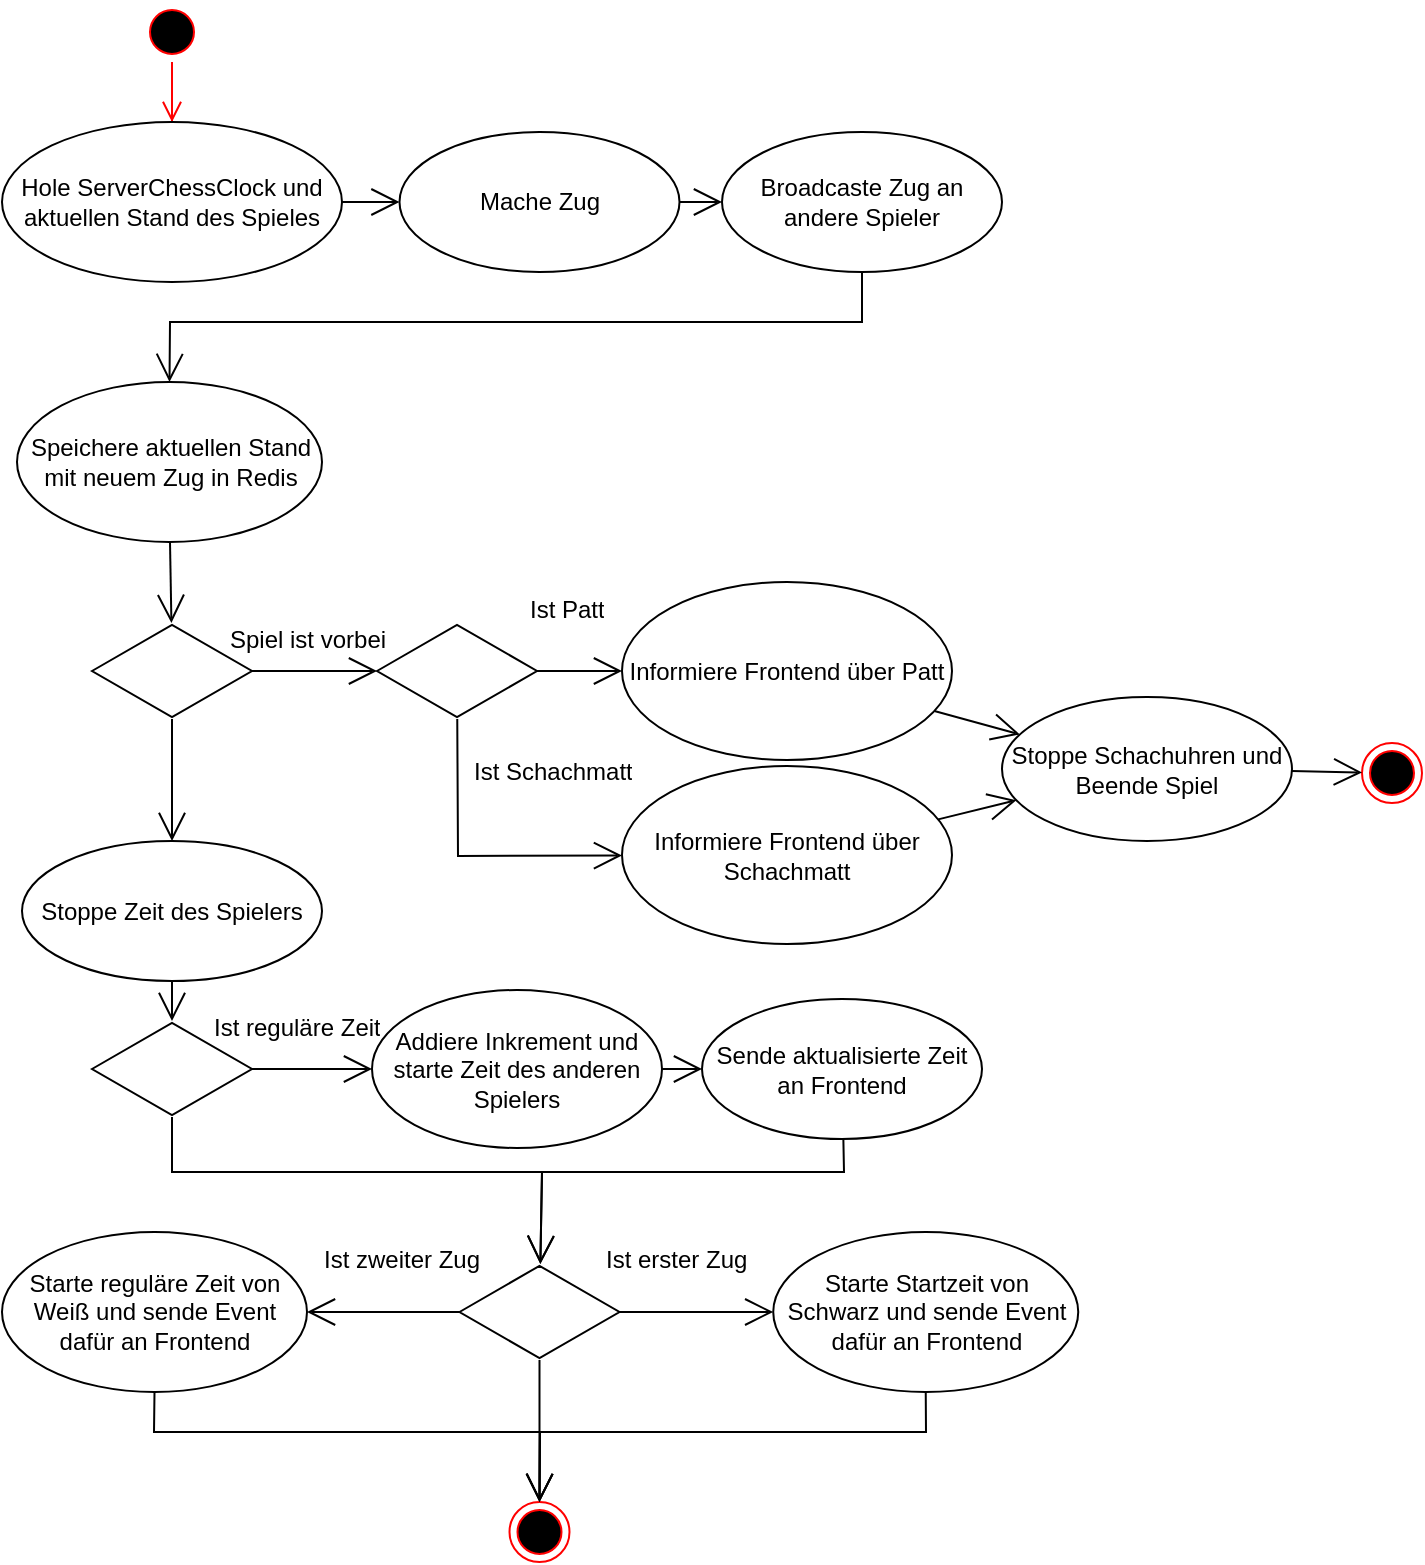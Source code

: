 <mxfile version="21.2.9" type="device">
  <diagram name="Page-1" id="0783ab3e-0a74-02c8-0abd-f7b4e66b4bec">
    <mxGraphModel dx="538" dy="277" grid="1" gridSize="10" guides="1" tooltips="1" connect="1" arrows="1" fold="1" page="1" pageScale="1" pageWidth="600" pageHeight="1070" background="none" math="0" shadow="0">
      <root>
        <mxCell id="0" />
        <mxCell id="1" parent="0" />
        <mxCell id="wbuntGqTaFYtr3KhO8sW-3" value="" style="ellipse;html=1;shape=startState;fillColor=#000000;strokeColor=#ff0000;" parent="1" vertex="1">
          <mxGeometry x="70" y="10" width="30" height="30" as="geometry" />
        </mxCell>
        <mxCell id="wbuntGqTaFYtr3KhO8sW-4" value="" style="edgeStyle=orthogonalEdgeStyle;html=1;verticalAlign=bottom;endArrow=open;endSize=8;strokeColor=#ff0000;rounded=0;" parent="1" source="wbuntGqTaFYtr3KhO8sW-5" edge="1">
          <mxGeometry relative="1" as="geometry">
            <mxPoint x="85" y="100" as="targetPoint" />
          </mxGeometry>
        </mxCell>
        <mxCell id="wbuntGqTaFYtr3KhO8sW-7" value="" style="endArrow=open;endFill=1;endSize=12;html=1;rounded=0;" parent="1" source="wbuntGqTaFYtr3KhO8sW-5" target="YYj09JxXDIHpRSYv_sD0-2" edge="1">
          <mxGeometry width="160" relative="1" as="geometry">
            <mxPoint y="250" as="sourcePoint" />
            <mxPoint x="85" y="168" as="targetPoint" />
          </mxGeometry>
        </mxCell>
        <mxCell id="wbuntGqTaFYtr3KhO8sW-33" value="Broadcaste Zug an andere Spieler" style="ellipse;whiteSpace=wrap;html=1;" parent="1" vertex="1">
          <mxGeometry x="360" y="75" width="140" height="70" as="geometry" />
        </mxCell>
        <mxCell id="wbuntGqTaFYtr3KhO8sW-45" value="" style="endArrow=open;endFill=1;endSize=12;html=1;rounded=0;" parent="1" source="YYj09JxXDIHpRSYv_sD0-16" target="YYj09JxXDIHpRSYv_sD0-20" edge="1">
          <mxGeometry width="160" relative="1" as="geometry">
            <mxPoint x="80" y="460" as="sourcePoint" />
            <mxPoint x="40" y="395" as="targetPoint" />
          </mxGeometry>
        </mxCell>
        <mxCell id="YYj09JxXDIHpRSYv_sD0-1" value="" style="edgeStyle=orthogonalEdgeStyle;html=1;verticalAlign=bottom;endArrow=open;endSize=8;strokeColor=#ff0000;rounded=0;" parent="1" source="wbuntGqTaFYtr3KhO8sW-3" target="wbuntGqTaFYtr3KhO8sW-5" edge="1">
          <mxGeometry relative="1" as="geometry">
            <mxPoint x="85" y="100" as="targetPoint" />
            <mxPoint x="85" y="40" as="sourcePoint" />
          </mxGeometry>
        </mxCell>
        <mxCell id="wbuntGqTaFYtr3KhO8sW-5" value="Hole ServerChessClock und aktuellen Stand des Spieles" style="ellipse;whiteSpace=wrap;html=1;" parent="1" vertex="1">
          <mxGeometry y="70" width="170" height="80" as="geometry" />
        </mxCell>
        <mxCell id="YYj09JxXDIHpRSYv_sD0-2" value="Mache Zug" style="ellipse;whiteSpace=wrap;html=1;" parent="1" vertex="1">
          <mxGeometry x="198.75" y="75" width="140" height="70" as="geometry" />
        </mxCell>
        <mxCell id="YYj09JxXDIHpRSYv_sD0-5" value="" style="endArrow=open;endFill=1;endSize=12;html=1;rounded=0;" parent="1" source="YYj09JxXDIHpRSYv_sD0-2" target="wbuntGqTaFYtr3KhO8sW-33" edge="1">
          <mxGeometry width="160" relative="1" as="geometry">
            <mxPoint x="125" y="364" as="sourcePoint" />
            <mxPoint x="200" y="360" as="targetPoint" />
          </mxGeometry>
        </mxCell>
        <mxCell id="YYj09JxXDIHpRSYv_sD0-14" value="" style="endArrow=open;endFill=1;endSize=12;html=1;rounded=0;" parent="1" source="wbuntGqTaFYtr3KhO8sW-33" target="L8iIxykwrc0LEZ1kgNBb-34" edge="1">
          <mxGeometry width="160" relative="1" as="geometry">
            <mxPoint x="95" y="398" as="sourcePoint" />
            <mxPoint x="85" y="510" as="targetPoint" />
            <Array as="points">
              <mxPoint x="430" y="170" />
              <mxPoint x="84" y="170" />
            </Array>
          </mxGeometry>
        </mxCell>
        <mxCell id="YYj09JxXDIHpRSYv_sD0-16" value="" style="html=1;whiteSpace=wrap;aspect=fixed;shape=isoRectangle;" parent="1" vertex="1">
          <mxGeometry x="45" y="320.5" width="80" height="48" as="geometry" />
        </mxCell>
        <mxCell id="YYj09JxXDIHpRSYv_sD0-17" value="" style="endArrow=open;endFill=1;endSize=12;html=1;rounded=0;" parent="1" source="YYj09JxXDIHpRSYv_sD0-16" target="L8iIxykwrc0LEZ1kgNBb-7" edge="1">
          <mxGeometry width="160" relative="1" as="geometry">
            <mxPoint x="195" y="460" as="sourcePoint" />
            <mxPoint x="205" y="450" as="targetPoint" />
          </mxGeometry>
        </mxCell>
        <mxCell id="YYj09JxXDIHpRSYv_sD0-18" value="" style="ellipse;html=1;shape=endState;fillColor=#000000;strokeColor=#ff0000;" parent="1" vertex="1">
          <mxGeometry x="680" y="380.5" width="30" height="30" as="geometry" />
        </mxCell>
        <mxCell id="YYj09JxXDIHpRSYv_sD0-19" value="Spiel ist vorbei" style="text;strokeColor=none;fillColor=none;align=left;verticalAlign=top;spacingLeft=4;spacingRight=4;overflow=hidden;rotatable=0;points=[[0,0.5],[1,0.5]];portConstraint=eastwest;whiteSpace=wrap;html=1;" parent="1" vertex="1">
          <mxGeometry x="107.5" y="315" width="160" height="26" as="geometry" />
        </mxCell>
        <mxCell id="YYj09JxXDIHpRSYv_sD0-20" value="Stoppe Zeit des Spielers" style="ellipse;whiteSpace=wrap;html=1;" parent="1" vertex="1">
          <mxGeometry x="10" y="429.5" width="150" height="70" as="geometry" />
        </mxCell>
        <mxCell id="YYj09JxXDIHpRSYv_sD0-22" value="" style="endArrow=open;endFill=1;endSize=12;html=1;rounded=0;" parent="1" source="YYj09JxXDIHpRSYv_sD0-20" target="L8iIxykwrc0LEZ1kgNBb-29" edge="1">
          <mxGeometry width="160" relative="1" as="geometry">
            <mxPoint x="85.978" y="509.498" as="sourcePoint" />
            <mxPoint x="-57.5" y="569.5" as="targetPoint" />
          </mxGeometry>
        </mxCell>
        <mxCell id="YYj09JxXDIHpRSYv_sD0-26" value="Addiere Inkrement und starte Zeit des anderen Spielers" style="ellipse;whiteSpace=wrap;html=1;" parent="1" vertex="1">
          <mxGeometry x="185" y="504" width="145" height="79" as="geometry" />
        </mxCell>
        <mxCell id="YYj09JxXDIHpRSYv_sD0-28" value="" style="endArrow=open;endFill=1;endSize=12;html=1;rounded=0;" parent="1" source="YYj09JxXDIHpRSYv_sD0-26" target="L8iIxykwrc0LEZ1kgNBb-31" edge="1">
          <mxGeometry width="160" relative="1" as="geometry">
            <mxPoint x="137.5" y="583.5" as="sourcePoint" />
            <mxPoint x="87.5" y="709.5" as="targetPoint" />
          </mxGeometry>
        </mxCell>
        <mxCell id="YYj09JxXDIHpRSYv_sD0-35" value="" style="ellipse;html=1;shape=endState;fillColor=#000000;strokeColor=#ff0000;" parent="1" vertex="1">
          <mxGeometry x="253.75" y="760" width="30" height="30" as="geometry" />
        </mxCell>
        <mxCell id="L8iIxykwrc0LEZ1kgNBb-1" value="Informiere Frontend über Patt" style="ellipse;whiteSpace=wrap;html=1;" parent="1" vertex="1">
          <mxGeometry x="310" y="300" width="165" height="89" as="geometry" />
        </mxCell>
        <mxCell id="L8iIxykwrc0LEZ1kgNBb-2" value="" style="endArrow=open;endFill=1;endSize=12;html=1;rounded=0;" parent="1" source="L8iIxykwrc0LEZ1kgNBb-1" target="L8iIxykwrc0LEZ1kgNBb-3" edge="1">
          <mxGeometry width="160" relative="1" as="geometry">
            <mxPoint x="345" y="354" as="sourcePoint" />
            <mxPoint x="405" y="355" as="targetPoint" />
          </mxGeometry>
        </mxCell>
        <mxCell id="L8iIxykwrc0LEZ1kgNBb-3" value="Stoppe Schachuhren und&lt;br&gt;Beende Spiel" style="ellipse;whiteSpace=wrap;html=1;" parent="1" vertex="1">
          <mxGeometry x="500" y="357.5" width="145" height="72" as="geometry" />
        </mxCell>
        <mxCell id="L8iIxykwrc0LEZ1kgNBb-4" value="" style="endArrow=open;endFill=1;endSize=12;html=1;rounded=0;" parent="1" source="L8iIxykwrc0LEZ1kgNBb-3" target="YYj09JxXDIHpRSYv_sD0-18" edge="1">
          <mxGeometry width="160" relative="1" as="geometry">
            <mxPoint x="345" y="354" as="sourcePoint" />
            <mxPoint x="390" y="355" as="targetPoint" />
          </mxGeometry>
        </mxCell>
        <mxCell id="L8iIxykwrc0LEZ1kgNBb-7" value="" style="html=1;whiteSpace=wrap;aspect=fixed;shape=isoRectangle;" parent="1" vertex="1">
          <mxGeometry x="187.5" y="320.5" width="80" height="48" as="geometry" />
        </mxCell>
        <mxCell id="L8iIxykwrc0LEZ1kgNBb-8" value="" style="endArrow=open;endFill=1;endSize=12;html=1;rounded=0;" parent="1" source="L8iIxykwrc0LEZ1kgNBb-7" target="L8iIxykwrc0LEZ1kgNBb-1" edge="1">
          <mxGeometry width="160" relative="1" as="geometry">
            <mxPoint x="140" y="445.235" as="sourcePoint" />
            <mxPoint x="225" y="551" as="targetPoint" />
          </mxGeometry>
        </mxCell>
        <mxCell id="L8iIxykwrc0LEZ1kgNBb-10" value="Ist Patt" style="text;strokeColor=none;fillColor=none;align=left;verticalAlign=top;spacingLeft=4;spacingRight=4;overflow=hidden;rotatable=0;points=[[0,0.5],[1,0.5]];portConstraint=eastwest;whiteSpace=wrap;html=1;" parent="1" vertex="1">
          <mxGeometry x="257.5" y="300" width="160" height="26" as="geometry" />
        </mxCell>
        <mxCell id="L8iIxykwrc0LEZ1kgNBb-11" value="Informiere Frontend über Schachmatt" style="ellipse;whiteSpace=wrap;html=1;" parent="1" vertex="1">
          <mxGeometry x="310" y="392" width="165" height="89" as="geometry" />
        </mxCell>
        <mxCell id="L8iIxykwrc0LEZ1kgNBb-12" value="" style="endArrow=open;endFill=1;endSize=12;html=1;rounded=0;" parent="1" source="L8iIxykwrc0LEZ1kgNBb-11" target="L8iIxykwrc0LEZ1kgNBb-3" edge="1">
          <mxGeometry width="160" relative="1" as="geometry">
            <mxPoint x="365" y="455" as="sourcePoint" />
            <mxPoint x="520.234" y="442.109" as="targetPoint" />
          </mxGeometry>
        </mxCell>
        <mxCell id="L8iIxykwrc0LEZ1kgNBb-18" value="" style="html=1;whiteSpace=wrap;aspect=fixed;shape=isoRectangle;" parent="1" vertex="1">
          <mxGeometry x="228.75" y="641" width="80" height="48" as="geometry" />
        </mxCell>
        <mxCell id="L8iIxykwrc0LEZ1kgNBb-19" value="Ist erster Zug" style="text;strokeColor=none;fillColor=none;align=left;verticalAlign=top;spacingLeft=4;spacingRight=4;overflow=hidden;rotatable=0;points=[[0,0.5],[1,0.5]];portConstraint=eastwest;whiteSpace=wrap;html=1;" parent="1" vertex="1">
          <mxGeometry x="295.62" y="625" width="160" height="26" as="geometry" />
        </mxCell>
        <mxCell id="L8iIxykwrc0LEZ1kgNBb-20" value="" style="endArrow=open;endFill=1;endSize=12;html=1;rounded=0;" parent="1" source="L8iIxykwrc0LEZ1kgNBb-18" target="L8iIxykwrc0LEZ1kgNBb-21" edge="1">
          <mxGeometry width="160" relative="1" as="geometry">
            <mxPoint x="286.25" y="711" as="sourcePoint" />
            <mxPoint x="385.122" y="668.739" as="targetPoint" />
          </mxGeometry>
        </mxCell>
        <mxCell id="L8iIxykwrc0LEZ1kgNBb-21" value="Starte Startzeit von Schwarz und sende Event dafür an Frontend" style="ellipse;whiteSpace=wrap;html=1;" parent="1" vertex="1">
          <mxGeometry x="385.62" y="625" width="152.5" height="80" as="geometry" />
        </mxCell>
        <mxCell id="L8iIxykwrc0LEZ1kgNBb-24" value="" style="endArrow=open;endFill=1;endSize=12;html=1;rounded=0;" parent="1" source="L8iIxykwrc0LEZ1kgNBb-18" target="YYj09JxXDIHpRSYv_sD0-35" edge="1">
          <mxGeometry width="160" relative="1" as="geometry">
            <mxPoint x="326.25" y="775" as="sourcePoint" />
            <mxPoint x="300" y="745" as="targetPoint" />
          </mxGeometry>
        </mxCell>
        <mxCell id="L8iIxykwrc0LEZ1kgNBb-25" value="Ist zweiter Zug" style="text;strokeColor=none;fillColor=none;align=left;verticalAlign=top;spacingLeft=4;spacingRight=4;overflow=hidden;rotatable=0;points=[[0,0.5],[1,0.5]];portConstraint=eastwest;whiteSpace=wrap;html=1;" parent="1" vertex="1">
          <mxGeometry x="155" y="625" width="160" height="26" as="geometry" />
        </mxCell>
        <mxCell id="L8iIxykwrc0LEZ1kgNBb-26" value="" style="endArrow=open;endFill=1;endSize=12;html=1;rounded=0;" parent="1" source="L8iIxykwrc0LEZ1kgNBb-18" target="L8iIxykwrc0LEZ1kgNBb-27" edge="1">
          <mxGeometry width="160" relative="1" as="geometry">
            <mxPoint x="347.5" y="777" as="sourcePoint" />
            <mxPoint x="442.5" y="777" as="targetPoint" />
          </mxGeometry>
        </mxCell>
        <mxCell id="L8iIxykwrc0LEZ1kgNBb-27" value="Starte reguläre Zeit von Weiß und sende Event dafür an Frontend" style="ellipse;whiteSpace=wrap;html=1;" parent="1" vertex="1">
          <mxGeometry y="625" width="152.5" height="80" as="geometry" />
        </mxCell>
        <mxCell id="L8iIxykwrc0LEZ1kgNBb-28" value="" style="endArrow=open;endFill=1;endSize=12;html=1;rounded=0;" parent="1" source="L8iIxykwrc0LEZ1kgNBb-29" target="YYj09JxXDIHpRSYv_sD0-26" edge="1">
          <mxGeometry width="160" relative="1" as="geometry">
            <mxPoint x="87.5" y="659.5" as="sourcePoint" />
            <mxPoint x="84.5" y="599.5" as="targetPoint" />
          </mxGeometry>
        </mxCell>
        <mxCell id="L8iIxykwrc0LEZ1kgNBb-29" value="" style="html=1;whiteSpace=wrap;aspect=fixed;shape=isoRectangle;" parent="1" vertex="1">
          <mxGeometry x="45.0" y="519.5" width="80" height="48" as="geometry" />
        </mxCell>
        <mxCell id="L8iIxykwrc0LEZ1kgNBb-30" value="Ist reguläre Zeit" style="text;strokeColor=none;fillColor=none;align=left;verticalAlign=top;spacingLeft=4;spacingRight=4;overflow=hidden;rotatable=0;points=[[0,0.5],[1,0.5]];portConstraint=eastwest;whiteSpace=wrap;html=1;" parent="1" vertex="1">
          <mxGeometry x="100" y="508.5" width="160" height="26" as="geometry" />
        </mxCell>
        <mxCell id="L8iIxykwrc0LEZ1kgNBb-31" value="Sende aktualisierte Zeit an Frontend" style="ellipse;whiteSpace=wrap;html=1;" parent="1" vertex="1">
          <mxGeometry x="350" y="508.5" width="140" height="70" as="geometry" />
        </mxCell>
        <mxCell id="L8iIxykwrc0LEZ1kgNBb-32" value="" style="endArrow=open;endFill=1;endSize=12;html=1;rounded=0;" parent="1" source="L8iIxykwrc0LEZ1kgNBb-31" target="L8iIxykwrc0LEZ1kgNBb-18" edge="1">
          <mxGeometry width="160" relative="1" as="geometry">
            <mxPoint x="135" y="553.5" as="sourcePoint" />
            <mxPoint x="195" y="553.5" as="targetPoint" />
            <Array as="points">
              <mxPoint x="421" y="595" />
              <mxPoint x="270" y="595" />
            </Array>
          </mxGeometry>
        </mxCell>
        <mxCell id="L8iIxykwrc0LEZ1kgNBb-33" value="" style="endArrow=open;endFill=1;endSize=12;html=1;rounded=0;" parent="1" source="L8iIxykwrc0LEZ1kgNBb-29" target="L8iIxykwrc0LEZ1kgNBb-18" edge="1">
          <mxGeometry width="160" relative="1" as="geometry">
            <mxPoint x="135" y="553.5" as="sourcePoint" />
            <mxPoint x="195" y="553.5" as="targetPoint" />
            <Array as="points">
              <mxPoint x="85" y="595" />
              <mxPoint x="270" y="595" />
            </Array>
          </mxGeometry>
        </mxCell>
        <mxCell id="L8iIxykwrc0LEZ1kgNBb-34" value="Speichere aktuellen Stand mit neuem Zug in Redis" style="ellipse;whiteSpace=wrap;html=1;" parent="1" vertex="1">
          <mxGeometry x="7.5" y="200" width="152.5" height="80" as="geometry" />
        </mxCell>
        <mxCell id="h-E93DptFGKl-9RPST1V-1" value="Ist Schachmatt" style="text;strokeColor=none;fillColor=none;align=left;verticalAlign=top;spacingLeft=4;spacingRight=4;overflow=hidden;rotatable=0;points=[[0,0.5],[1,0.5]];portConstraint=eastwest;whiteSpace=wrap;html=1;" parent="1" vertex="1">
          <mxGeometry x="230" y="380.5" width="160" height="26" as="geometry" />
        </mxCell>
        <mxCell id="h-E93DptFGKl-9RPST1V-2" value="" style="endArrow=open;endFill=1;endSize=12;html=1;rounded=0;" parent="1" source="L8iIxykwrc0LEZ1kgNBb-7" target="L8iIxykwrc0LEZ1kgNBb-11" edge="1">
          <mxGeometry width="160" relative="1" as="geometry">
            <mxPoint x="71" y="378" as="sourcePoint" />
            <mxPoint x="228" y="405" as="targetPoint" />
            <Array as="points">
              <mxPoint x="228" y="437" />
            </Array>
          </mxGeometry>
        </mxCell>
        <mxCell id="h-E93DptFGKl-9RPST1V-3" value="" style="endArrow=open;endFill=1;endSize=12;html=1;rounded=0;" parent="1" source="L8iIxykwrc0LEZ1kgNBb-21" target="YYj09JxXDIHpRSYv_sD0-35" edge="1">
          <mxGeometry width="160" relative="1" as="geometry">
            <mxPoint x="319" y="675" as="sourcePoint" />
            <mxPoint x="270" y="765" as="targetPoint" />
            <Array as="points">
              <mxPoint x="462" y="725" />
              <mxPoint x="269" y="725" />
            </Array>
          </mxGeometry>
        </mxCell>
        <mxCell id="h-E93DptFGKl-9RPST1V-4" value="" style="endArrow=open;endFill=1;endSize=12;html=1;rounded=0;" parent="1" source="L8iIxykwrc0LEZ1kgNBb-27" target="YYj09JxXDIHpRSYv_sD0-35" edge="1">
          <mxGeometry width="160" relative="1" as="geometry">
            <mxPoint x="417" y="703" as="sourcePoint" />
            <mxPoint x="250" y="765" as="targetPoint" />
            <Array as="points">
              <mxPoint x="76" y="725" />
              <mxPoint x="269" y="725" />
            </Array>
          </mxGeometry>
        </mxCell>
        <mxCell id="kaZr_Rln-sO3oFKHsT0a-2" value="" style="endArrow=open;endFill=1;endSize=12;html=1;rounded=0;" edge="1" parent="1" source="L8iIxykwrc0LEZ1kgNBb-34" target="YYj09JxXDIHpRSYv_sD0-16">
          <mxGeometry width="160" relative="1" as="geometry">
            <mxPoint x="135" y="355" as="sourcePoint" />
            <mxPoint x="198" y="355" as="targetPoint" />
          </mxGeometry>
        </mxCell>
      </root>
    </mxGraphModel>
  </diagram>
</mxfile>
